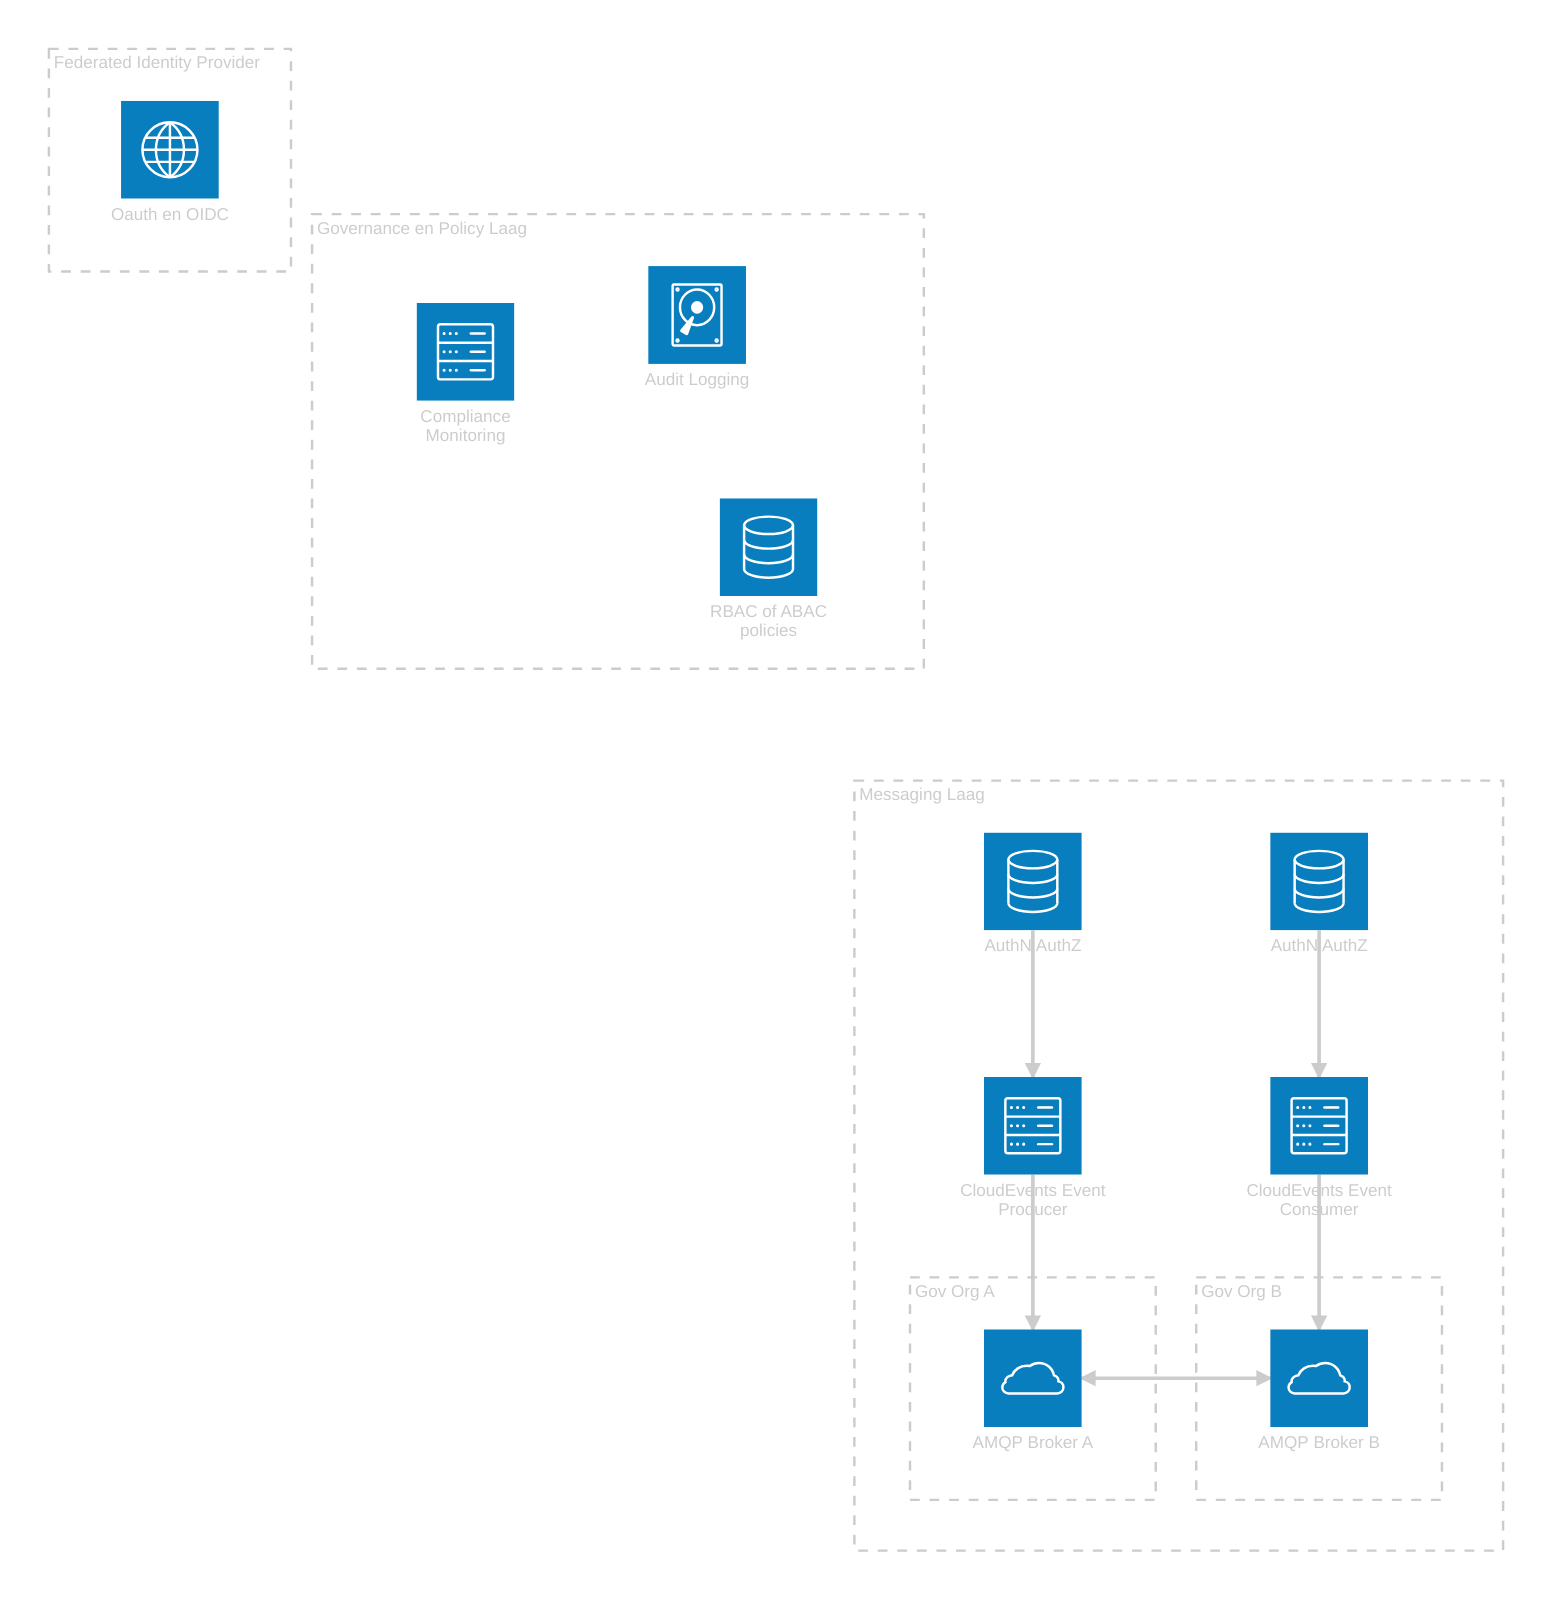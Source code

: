 ---
config:
  theme: neo-dark
  architecture-beta:
    htmlLabels: false
---
architecture-beta
    group not[Messaging Laag]
    group gova[Gov Org A] in not
    group govb[Gov Org B] in not

    group gov[Governance en Policy Laag]
    group id[Federated Identity Provider]

    service s1(cloud)[AMQP Broker A] in gova
    service s2(cloud)[AMQP Broker B] in govb
    service ce1(server)[CloudEvents Event Producer] in not
    service ce2(server)[CloudEvents Event Consumer] in not
    service a1(database)[AuthN AuthZ] in not
    service a2(database)[AuthN AuthZ] in not

    service g1(database)[RBAC of ABAC policies] in gov
    service g2(disk)[Audit Logging] in gov
    service g3(server)[Compliance Monitoring] in gov

    service i1(internet)[Oauth en OIDC] in id

    s1:R <--> L:s2
    ce1:B --> T:s1
    ce2:B --> T:s2
    a1:B --> T:ce1
    a2:B --> T:ce2